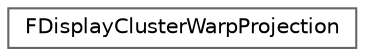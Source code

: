 digraph "Graphical Class Hierarchy"
{
 // INTERACTIVE_SVG=YES
 // LATEX_PDF_SIZE
  bgcolor="transparent";
  edge [fontname=Helvetica,fontsize=10,labelfontname=Helvetica,labelfontsize=10];
  node [fontname=Helvetica,fontsize=10,shape=box,height=0.2,width=0.4];
  rankdir="LR";
  Node0 [id="Node000000",label="FDisplayClusterWarpProjection",height=0.2,width=0.4,color="grey40", fillcolor="white", style="filled",URL="$dd/da5/structFDisplayClusterWarpProjection.html",tooltip="Frustum projection angles."];
}
